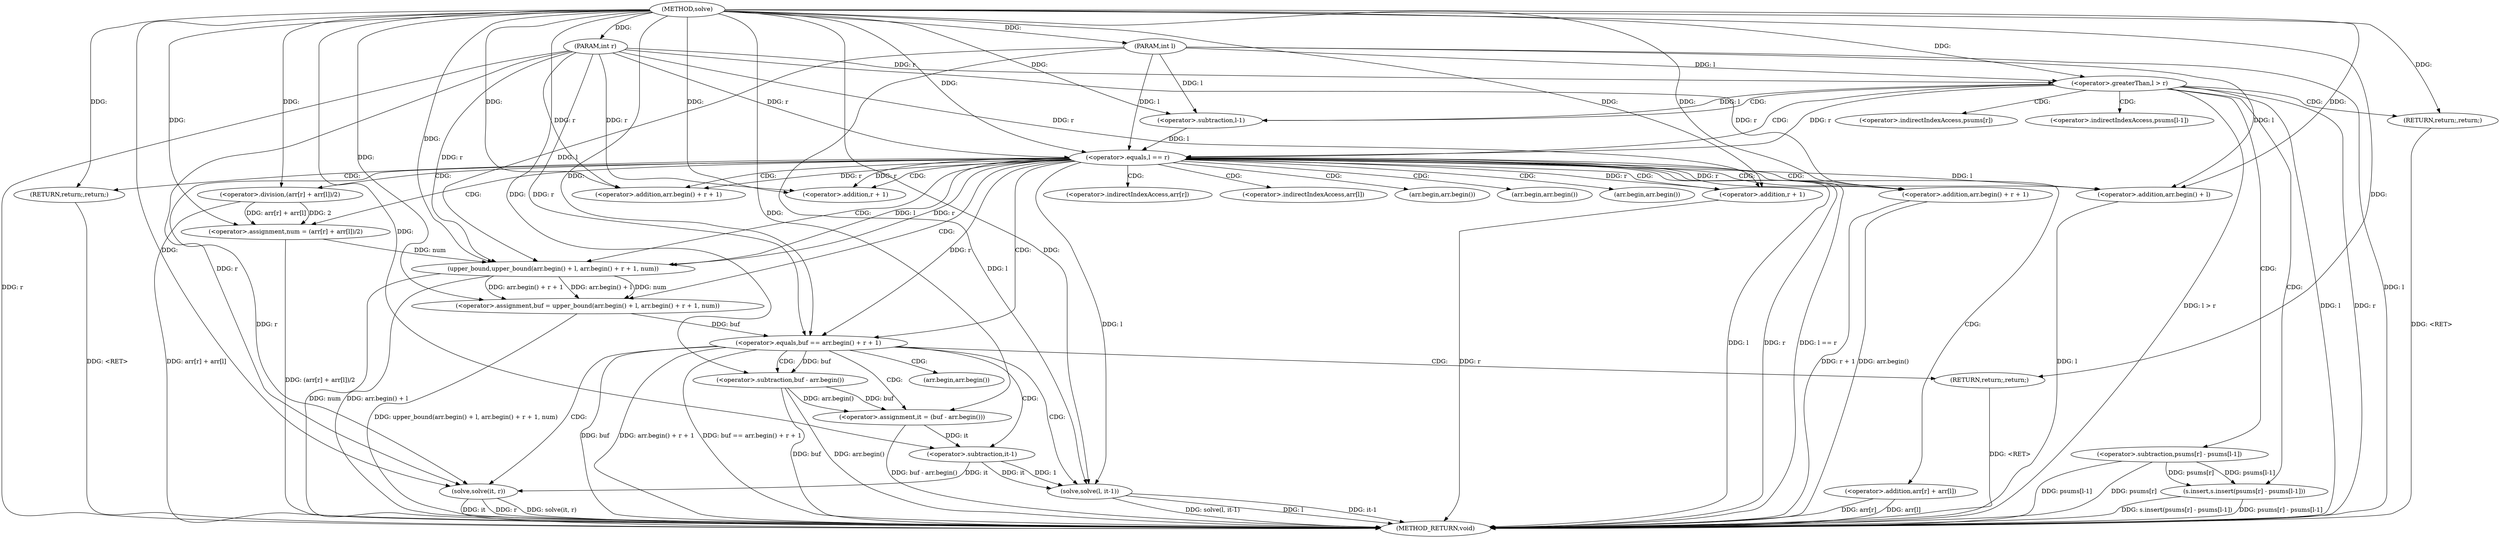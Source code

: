 digraph "solve" {  
"1000114" [label = "(METHOD,solve)" ]
"1000189" [label = "(METHOD_RETURN,void)" ]
"1000115" [label = "(PARAM,int l)" ]
"1000116" [label = "(PARAM,int r)" ]
"1000124" [label = "(s.insert,s.insert(psums[r] - psums[l-1]))" ]
"1000141" [label = "(<operator>.assignment,num = (arr[r] + arr[l])/2)" ]
"1000153" [label = "(<operator>.assignment,buf = upper_bound(arr.begin() + l, arr.begin() + r + 1, num))" ]
"1000176" [label = "(<operator>.assignment,it = (buf - arr.begin()))" ]
"1000181" [label = "(solve,solve(l, it-1))" ]
"1000186" [label = "(solve,solve(it, r))" ]
"1000119" [label = "(<operator>.greaterThan,l > r)" ]
"1000135" [label = "(<operator>.equals,l == r)" ]
"1000166" [label = "(<operator>.equals,buf == arr.begin() + r + 1)" ]
"1000123" [label = "(RETURN,return;,return;)" ]
"1000125" [label = "(<operator>.subtraction,psums[r] - psums[l-1])" ]
"1000139" [label = "(RETURN,return;,return;)" ]
"1000143" [label = "(<operator>.division,(arr[r] + arr[l])/2)" ]
"1000155" [label = "(upper_bound,upper_bound(arr.begin() + l, arr.begin() + r + 1, num))" ]
"1000174" [label = "(RETURN,return;,return;)" ]
"1000178" [label = "(<operator>.subtraction,buf - arr.begin())" ]
"1000183" [label = "(<operator>.subtraction,it-1)" ]
"1000144" [label = "(<operator>.addition,arr[r] + arr[l])" ]
"1000156" [label = "(<operator>.addition,arr.begin() + l)" ]
"1000159" [label = "(<operator>.addition,arr.begin() + r + 1)" ]
"1000168" [label = "(<operator>.addition,arr.begin() + r + 1)" ]
"1000131" [label = "(<operator>.subtraction,l-1)" ]
"1000161" [label = "(<operator>.addition,r + 1)" ]
"1000170" [label = "(<operator>.addition,r + 1)" ]
"1000126" [label = "(<operator>.indirectIndexAccess,psums[r])" ]
"1000129" [label = "(<operator>.indirectIndexAccess,psums[l-1])" ]
"1000180" [label = "(arr.begin,arr.begin())" ]
"1000145" [label = "(<operator>.indirectIndexAccess,arr[r])" ]
"1000148" [label = "(<operator>.indirectIndexAccess,arr[l])" ]
"1000157" [label = "(arr.begin,arr.begin())" ]
"1000160" [label = "(arr.begin,arr.begin())" ]
"1000169" [label = "(arr.begin,arr.begin())" ]
  "1000115" -> "1000189"  [ label = "DDG: l"] 
  "1000116" -> "1000189"  [ label = "DDG: r"] 
  "1000119" -> "1000189"  [ label = "DDG: l"] 
  "1000119" -> "1000189"  [ label = "DDG: r"] 
  "1000119" -> "1000189"  [ label = "DDG: l > r"] 
  "1000125" -> "1000189"  [ label = "DDG: psums[r]"] 
  "1000125" -> "1000189"  [ label = "DDG: psums[l-1]"] 
  "1000124" -> "1000189"  [ label = "DDG: psums[r] - psums[l-1]"] 
  "1000124" -> "1000189"  [ label = "DDG: s.insert(psums[r] - psums[l-1])"] 
  "1000135" -> "1000189"  [ label = "DDG: l"] 
  "1000135" -> "1000189"  [ label = "DDG: r"] 
  "1000135" -> "1000189"  [ label = "DDG: l == r"] 
  "1000144" -> "1000189"  [ label = "DDG: arr[r]"] 
  "1000144" -> "1000189"  [ label = "DDG: arr[l]"] 
  "1000143" -> "1000189"  [ label = "DDG: arr[r] + arr[l]"] 
  "1000141" -> "1000189"  [ label = "DDG: (arr[r] + arr[l])/2"] 
  "1000156" -> "1000189"  [ label = "DDG: l"] 
  "1000155" -> "1000189"  [ label = "DDG: arr.begin() + l"] 
  "1000155" -> "1000189"  [ label = "DDG: num"] 
  "1000153" -> "1000189"  [ label = "DDG: upper_bound(arr.begin() + l, arr.begin() + r + 1, num)"] 
  "1000166" -> "1000189"  [ label = "DDG: buf"] 
  "1000168" -> "1000189"  [ label = "DDG: arr.begin()"] 
  "1000170" -> "1000189"  [ label = "DDG: r"] 
  "1000168" -> "1000189"  [ label = "DDG: r + 1"] 
  "1000166" -> "1000189"  [ label = "DDG: arr.begin() + r + 1"] 
  "1000166" -> "1000189"  [ label = "DDG: buf == arr.begin() + r + 1"] 
  "1000178" -> "1000189"  [ label = "DDG: buf"] 
  "1000178" -> "1000189"  [ label = "DDG: arr.begin()"] 
  "1000176" -> "1000189"  [ label = "DDG: buf - arr.begin()"] 
  "1000181" -> "1000189"  [ label = "DDG: l"] 
  "1000181" -> "1000189"  [ label = "DDG: it-1"] 
  "1000181" -> "1000189"  [ label = "DDG: solve(l, it-1)"] 
  "1000186" -> "1000189"  [ label = "DDG: it"] 
  "1000186" -> "1000189"  [ label = "DDG: r"] 
  "1000186" -> "1000189"  [ label = "DDG: solve(it, r)"] 
  "1000123" -> "1000189"  [ label = "DDG: <RET>"] 
  "1000139" -> "1000189"  [ label = "DDG: <RET>"] 
  "1000174" -> "1000189"  [ label = "DDG: <RET>"] 
  "1000114" -> "1000115"  [ label = "DDG: "] 
  "1000114" -> "1000116"  [ label = "DDG: "] 
  "1000143" -> "1000141"  [ label = "DDG: 2"] 
  "1000143" -> "1000141"  [ label = "DDG: arr[r] + arr[l]"] 
  "1000155" -> "1000153"  [ label = "DDG: arr.begin() + l"] 
  "1000155" -> "1000153"  [ label = "DDG: num"] 
  "1000155" -> "1000153"  [ label = "DDG: arr.begin() + r + 1"] 
  "1000178" -> "1000176"  [ label = "DDG: buf"] 
  "1000178" -> "1000176"  [ label = "DDG: arr.begin()"] 
  "1000125" -> "1000124"  [ label = "DDG: psums[l-1]"] 
  "1000125" -> "1000124"  [ label = "DDG: psums[r]"] 
  "1000114" -> "1000141"  [ label = "DDG: "] 
  "1000114" -> "1000153"  [ label = "DDG: "] 
  "1000114" -> "1000176"  [ label = "DDG: "] 
  "1000115" -> "1000181"  [ label = "DDG: l"] 
  "1000114" -> "1000181"  [ label = "DDG: "] 
  "1000135" -> "1000181"  [ label = "DDG: l"] 
  "1000183" -> "1000181"  [ label = "DDG: it"] 
  "1000183" -> "1000181"  [ label = "DDG: 1"] 
  "1000183" -> "1000186"  [ label = "DDG: it"] 
  "1000114" -> "1000186"  [ label = "DDG: "] 
  "1000116" -> "1000186"  [ label = "DDG: r"] 
  "1000135" -> "1000186"  [ label = "DDG: r"] 
  "1000115" -> "1000119"  [ label = "DDG: l"] 
  "1000114" -> "1000119"  [ label = "DDG: "] 
  "1000116" -> "1000119"  [ label = "DDG: r"] 
  "1000114" -> "1000123"  [ label = "DDG: "] 
  "1000131" -> "1000135"  [ label = "DDG: l"] 
  "1000115" -> "1000135"  [ label = "DDG: l"] 
  "1000114" -> "1000135"  [ label = "DDG: "] 
  "1000119" -> "1000135"  [ label = "DDG: r"] 
  "1000116" -> "1000135"  [ label = "DDG: r"] 
  "1000114" -> "1000139"  [ label = "DDG: "] 
  "1000114" -> "1000143"  [ label = "DDG: "] 
  "1000114" -> "1000155"  [ label = "DDG: "] 
  "1000135" -> "1000155"  [ label = "DDG: l"] 
  "1000115" -> "1000155"  [ label = "DDG: l"] 
  "1000135" -> "1000155"  [ label = "DDG: r"] 
  "1000116" -> "1000155"  [ label = "DDG: r"] 
  "1000141" -> "1000155"  [ label = "DDG: num"] 
  "1000153" -> "1000166"  [ label = "DDG: buf"] 
  "1000114" -> "1000166"  [ label = "DDG: "] 
  "1000116" -> "1000166"  [ label = "DDG: r"] 
  "1000135" -> "1000166"  [ label = "DDG: r"] 
  "1000114" -> "1000174"  [ label = "DDG: "] 
  "1000166" -> "1000178"  [ label = "DDG: buf"] 
  "1000114" -> "1000178"  [ label = "DDG: "] 
  "1000176" -> "1000183"  [ label = "DDG: it"] 
  "1000114" -> "1000183"  [ label = "DDG: "] 
  "1000114" -> "1000156"  [ label = "DDG: "] 
  "1000135" -> "1000156"  [ label = "DDG: l"] 
  "1000115" -> "1000156"  [ label = "DDG: l"] 
  "1000114" -> "1000159"  [ label = "DDG: "] 
  "1000135" -> "1000159"  [ label = "DDG: r"] 
  "1000116" -> "1000159"  [ label = "DDG: r"] 
  "1000114" -> "1000168"  [ label = "DDG: "] 
  "1000116" -> "1000168"  [ label = "DDG: r"] 
  "1000135" -> "1000168"  [ label = "DDG: r"] 
  "1000119" -> "1000131"  [ label = "DDG: l"] 
  "1000115" -> "1000131"  [ label = "DDG: l"] 
  "1000114" -> "1000131"  [ label = "DDG: "] 
  "1000135" -> "1000161"  [ label = "DDG: r"] 
  "1000116" -> "1000161"  [ label = "DDG: r"] 
  "1000114" -> "1000161"  [ label = "DDG: "] 
  "1000116" -> "1000170"  [ label = "DDG: r"] 
  "1000114" -> "1000170"  [ label = "DDG: "] 
  "1000135" -> "1000170"  [ label = "DDG: r"] 
  "1000119" -> "1000125"  [ label = "CDG: "] 
  "1000119" -> "1000135"  [ label = "CDG: "] 
  "1000119" -> "1000131"  [ label = "CDG: "] 
  "1000119" -> "1000126"  [ label = "CDG: "] 
  "1000119" -> "1000129"  [ label = "CDG: "] 
  "1000119" -> "1000123"  [ label = "CDG: "] 
  "1000119" -> "1000124"  [ label = "CDG: "] 
  "1000135" -> "1000153"  [ label = "CDG: "] 
  "1000135" -> "1000156"  [ label = "CDG: "] 
  "1000135" -> "1000141"  [ label = "CDG: "] 
  "1000135" -> "1000161"  [ label = "CDG: "] 
  "1000135" -> "1000166"  [ label = "CDG: "] 
  "1000135" -> "1000139"  [ label = "CDG: "] 
  "1000135" -> "1000148"  [ label = "CDG: "] 
  "1000135" -> "1000144"  [ label = "CDG: "] 
  "1000135" -> "1000157"  [ label = "CDG: "] 
  "1000135" -> "1000169"  [ label = "CDG: "] 
  "1000135" -> "1000168"  [ label = "CDG: "] 
  "1000135" -> "1000143"  [ label = "CDG: "] 
  "1000135" -> "1000159"  [ label = "CDG: "] 
  "1000135" -> "1000155"  [ label = "CDG: "] 
  "1000135" -> "1000145"  [ label = "CDG: "] 
  "1000135" -> "1000160"  [ label = "CDG: "] 
  "1000135" -> "1000170"  [ label = "CDG: "] 
  "1000166" -> "1000174"  [ label = "CDG: "] 
  "1000166" -> "1000186"  [ label = "CDG: "] 
  "1000166" -> "1000180"  [ label = "CDG: "] 
  "1000166" -> "1000183"  [ label = "CDG: "] 
  "1000166" -> "1000178"  [ label = "CDG: "] 
  "1000166" -> "1000176"  [ label = "CDG: "] 
  "1000166" -> "1000181"  [ label = "CDG: "] 
}
